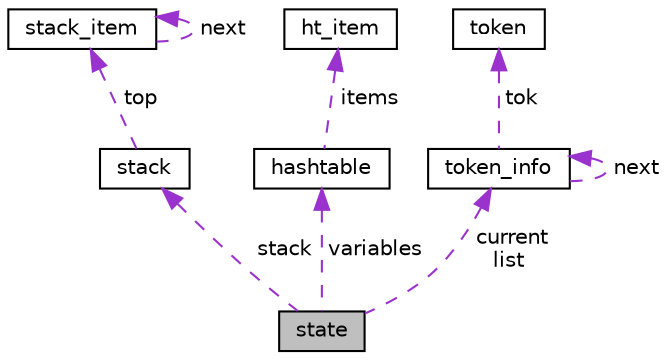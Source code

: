 digraph "state"
{
  edge [fontname="Helvetica",fontsize="10",labelfontname="Helvetica",labelfontsize="10"];
  node [fontname="Helvetica",fontsize="10",shape=record];
  Node1 [label="state",height=0.2,width=0.4,color="black", fillcolor="grey75", style="filled", fontcolor="black"];
  Node2 -> Node1 [dir="back",color="darkorchid3",fontsize="10",style="dashed",label=" stack" ];
  Node2 [label="stack",height=0.2,width=0.4,color="black", fillcolor="white", style="filled",URL="$structstack.html"];
  Node3 -> Node2 [dir="back",color="darkorchid3",fontsize="10",style="dashed",label=" top" ];
  Node3 [label="stack_item",height=0.2,width=0.4,color="black", fillcolor="white", style="filled",URL="$structstack__item.html"];
  Node3 -> Node3 [dir="back",color="darkorchid3",fontsize="10",style="dashed",label=" next" ];
  Node4 -> Node1 [dir="back",color="darkorchid3",fontsize="10",style="dashed",label=" variables" ];
  Node4 [label="hashtable",height=0.2,width=0.4,color="black", fillcolor="white", style="filled",URL="$structhashtable.html"];
  Node5 -> Node4 [dir="back",color="darkorchid3",fontsize="10",style="dashed",label=" items" ];
  Node5 [label="ht_item",height=0.2,width=0.4,color="black", fillcolor="white", style="filled",URL="$structht__item.html"];
  Node6 -> Node1 [dir="back",color="darkorchid3",fontsize="10",style="dashed",label=" current\nlist" ];
  Node6 [label="token_info",height=0.2,width=0.4,color="black", fillcolor="white", style="filled",URL="$structtoken__info.html"];
  Node7 -> Node6 [dir="back",color="darkorchid3",fontsize="10",style="dashed",label=" tok" ];
  Node7 [label="token",height=0.2,width=0.4,color="black", fillcolor="white", style="filled",URL="$structtoken.html"];
  Node6 -> Node6 [dir="back",color="darkorchid3",fontsize="10",style="dashed",label=" next" ];
}
